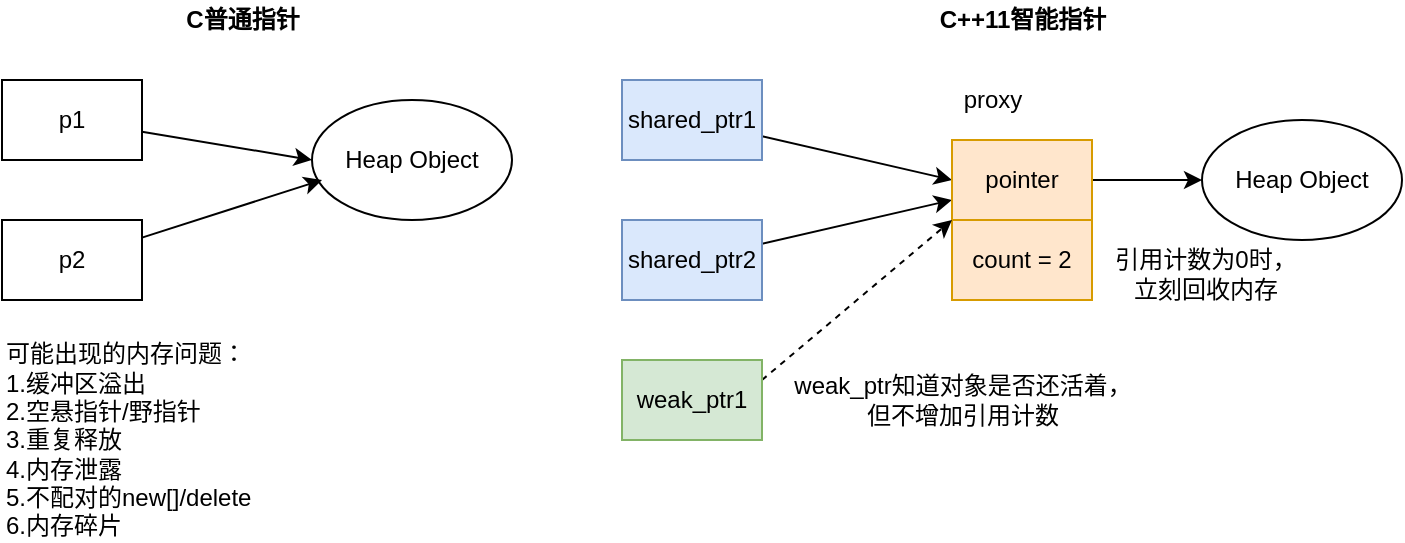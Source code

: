 <mxfile version="13.10.3" type="github">
  <diagram id="40izqB6BGIC4OMMsTiOs" name="第 1 页">
    <mxGraphModel dx="1422" dy="794" grid="1" gridSize="10" guides="1" tooltips="1" connect="1" arrows="1" fold="1" page="1" pageScale="1" pageWidth="827" pageHeight="1169" math="0" shadow="0">
      <root>
        <mxCell id="0" />
        <mxCell id="1" parent="0" />
        <mxCell id="W-OvwhTWphahuRwdmmZw-1" value="&lt;b&gt;C++11智能指针&lt;/b&gt;" style="text;html=1;align=center;verticalAlign=middle;resizable=0;points=[];autosize=1;" parent="1" vertex="1">
          <mxGeometry x="550" y="40" width="100" height="20" as="geometry" />
        </mxCell>
        <mxCell id="W-OvwhTWphahuRwdmmZw-2" value="&lt;b&gt;C普通指针&lt;/b&gt;" style="text;html=1;align=center;verticalAlign=middle;resizable=0;points=[];autosize=1;" parent="1" vertex="1">
          <mxGeometry x="175" y="40" width="70" height="20" as="geometry" />
        </mxCell>
        <mxCell id="W-OvwhTWphahuRwdmmZw-3" value="Heap Object" style="ellipse;whiteSpace=wrap;html=1;" parent="1" vertex="1">
          <mxGeometry x="245" y="90" width="100" height="60" as="geometry" />
        </mxCell>
        <mxCell id="W-OvwhTWphahuRwdmmZw-6" style="rounded=0;orthogonalLoop=1;jettySize=auto;html=1;entryX=0;entryY=0.5;entryDx=0;entryDy=0;" parent="1" source="W-OvwhTWphahuRwdmmZw-4" target="W-OvwhTWphahuRwdmmZw-3" edge="1">
          <mxGeometry relative="1" as="geometry" />
        </mxCell>
        <mxCell id="W-OvwhTWphahuRwdmmZw-4" value="p1" style="rounded=0;whiteSpace=wrap;html=1;" parent="1" vertex="1">
          <mxGeometry x="90" y="80" width="70" height="40" as="geometry" />
        </mxCell>
        <mxCell id="W-OvwhTWphahuRwdmmZw-7" style="edgeStyle=none;rounded=0;orthogonalLoop=1;jettySize=auto;html=1;" parent="1" source="W-OvwhTWphahuRwdmmZw-5" edge="1">
          <mxGeometry relative="1" as="geometry">
            <mxPoint x="250" y="130" as="targetPoint" />
          </mxGeometry>
        </mxCell>
        <mxCell id="W-OvwhTWphahuRwdmmZw-5" value="p2" style="rounded=0;whiteSpace=wrap;html=1;" parent="1" vertex="1">
          <mxGeometry x="90" y="150" width="70" height="40" as="geometry" />
        </mxCell>
        <mxCell id="W-OvwhTWphahuRwdmmZw-8" value="Heap Object" style="ellipse;whiteSpace=wrap;html=1;" parent="1" vertex="1">
          <mxGeometry x="690" y="100" width="100" height="60" as="geometry" />
        </mxCell>
        <mxCell id="W-OvwhTWphahuRwdmmZw-9" style="rounded=0;orthogonalLoop=1;jettySize=auto;html=1;entryX=0;entryY=0.5;entryDx=0;entryDy=0;" parent="1" source="W-OvwhTWphahuRwdmmZw-10" target="W-OvwhTWphahuRwdmmZw-14" edge="1">
          <mxGeometry relative="1" as="geometry">
            <mxPoint x="560" y="120" as="targetPoint" />
          </mxGeometry>
        </mxCell>
        <mxCell id="W-OvwhTWphahuRwdmmZw-10" value="shared_ptr1" style="rounded=0;whiteSpace=wrap;html=1;fillColor=#dae8fc;strokeColor=#6c8ebf;" parent="1" vertex="1">
          <mxGeometry x="400" y="80" width="70" height="40" as="geometry" />
        </mxCell>
        <mxCell id="W-OvwhTWphahuRwdmmZw-11" style="edgeStyle=none;rounded=0;orthogonalLoop=1;jettySize=auto;html=1;entryX=0;entryY=0.75;entryDx=0;entryDy=0;" parent="1" source="W-OvwhTWphahuRwdmmZw-12" target="W-OvwhTWphahuRwdmmZw-14" edge="1">
          <mxGeometry relative="1" as="geometry">
            <mxPoint x="560" y="130" as="targetPoint" />
          </mxGeometry>
        </mxCell>
        <mxCell id="W-OvwhTWphahuRwdmmZw-12" value="shared_ptr2" style="rounded=0;whiteSpace=wrap;html=1;fillColor=#dae8fc;strokeColor=#6c8ebf;" parent="1" vertex="1">
          <mxGeometry x="400" y="150" width="70" height="40" as="geometry" />
        </mxCell>
        <mxCell id="W-OvwhTWphahuRwdmmZw-16" style="edgeStyle=none;rounded=0;orthogonalLoop=1;jettySize=auto;html=1;entryX=0;entryY=0.5;entryDx=0;entryDy=0;" parent="1" source="W-OvwhTWphahuRwdmmZw-14" target="W-OvwhTWphahuRwdmmZw-8" edge="1">
          <mxGeometry relative="1" as="geometry" />
        </mxCell>
        <mxCell id="W-OvwhTWphahuRwdmmZw-14" value="pointer" style="rounded=0;whiteSpace=wrap;html=1;fillColor=#ffe6cc;strokeColor=#d79b00;" parent="1" vertex="1">
          <mxGeometry x="565" y="110" width="70" height="40" as="geometry" />
        </mxCell>
        <mxCell id="W-OvwhTWphahuRwdmmZw-15" value="count = 2" style="rounded=0;whiteSpace=wrap;html=1;fillColor=#ffe6cc;strokeColor=#d79b00;" parent="1" vertex="1">
          <mxGeometry x="565" y="150" width="70" height="40" as="geometry" />
        </mxCell>
        <mxCell id="W-OvwhTWphahuRwdmmZw-18" style="edgeStyle=none;rounded=0;orthogonalLoop=1;jettySize=auto;html=1;entryX=0;entryY=0;entryDx=0;entryDy=0;dashed=1;exitX=1;exitY=0.25;exitDx=0;exitDy=0;" parent="1" source="W-OvwhTWphahuRwdmmZw-17" target="W-OvwhTWphahuRwdmmZw-15" edge="1">
          <mxGeometry relative="1" as="geometry" />
        </mxCell>
        <mxCell id="W-OvwhTWphahuRwdmmZw-17" value="weak_ptr1" style="rounded=0;whiteSpace=wrap;html=1;fillColor=#d5e8d4;strokeColor=#82b366;" parent="1" vertex="1">
          <mxGeometry x="400" y="220" width="70" height="40" as="geometry" />
        </mxCell>
        <mxCell id="W-OvwhTWphahuRwdmmZw-19" value="weak_ptr知道对象是否还活着，&lt;br&gt;但不增加引用计数" style="text;html=1;align=center;verticalAlign=middle;resizable=0;points=[];autosize=1;" parent="1" vertex="1">
          <mxGeometry x="480" y="225" width="180" height="30" as="geometry" />
        </mxCell>
        <mxCell id="W-OvwhTWphahuRwdmmZw-20" value="引用计数为0时，立刻回收内存" style="text;html=1;strokeColor=none;fillColor=none;align=center;verticalAlign=middle;whiteSpace=wrap;rounded=0;" parent="1" vertex="1">
          <mxGeometry x="642" y="167" width="100" height="20" as="geometry" />
        </mxCell>
        <mxCell id="rNgehleZL4jK99zWx5-W-1" value="proxy" style="text;html=1;align=center;verticalAlign=middle;resizable=0;points=[];autosize=1;" vertex="1" parent="1">
          <mxGeometry x="565" y="80" width="40" height="20" as="geometry" />
        </mxCell>
        <mxCell id="rNgehleZL4jK99zWx5-W-3" value="可能出现的内存问题：&lt;br&gt;1.缓冲区溢出&lt;br&gt;2.空悬指针/野指针&lt;br&gt;3.重复释放&lt;br&gt;4.内存泄露&lt;br&gt;5.不配对的new[]/delete&lt;br&gt;6.内存碎片" style="text;html=1;align=left;verticalAlign=middle;resizable=0;points=[];autosize=1;" vertex="1" parent="1">
          <mxGeometry x="90" y="210" width="140" height="100" as="geometry" />
        </mxCell>
      </root>
    </mxGraphModel>
  </diagram>
</mxfile>
